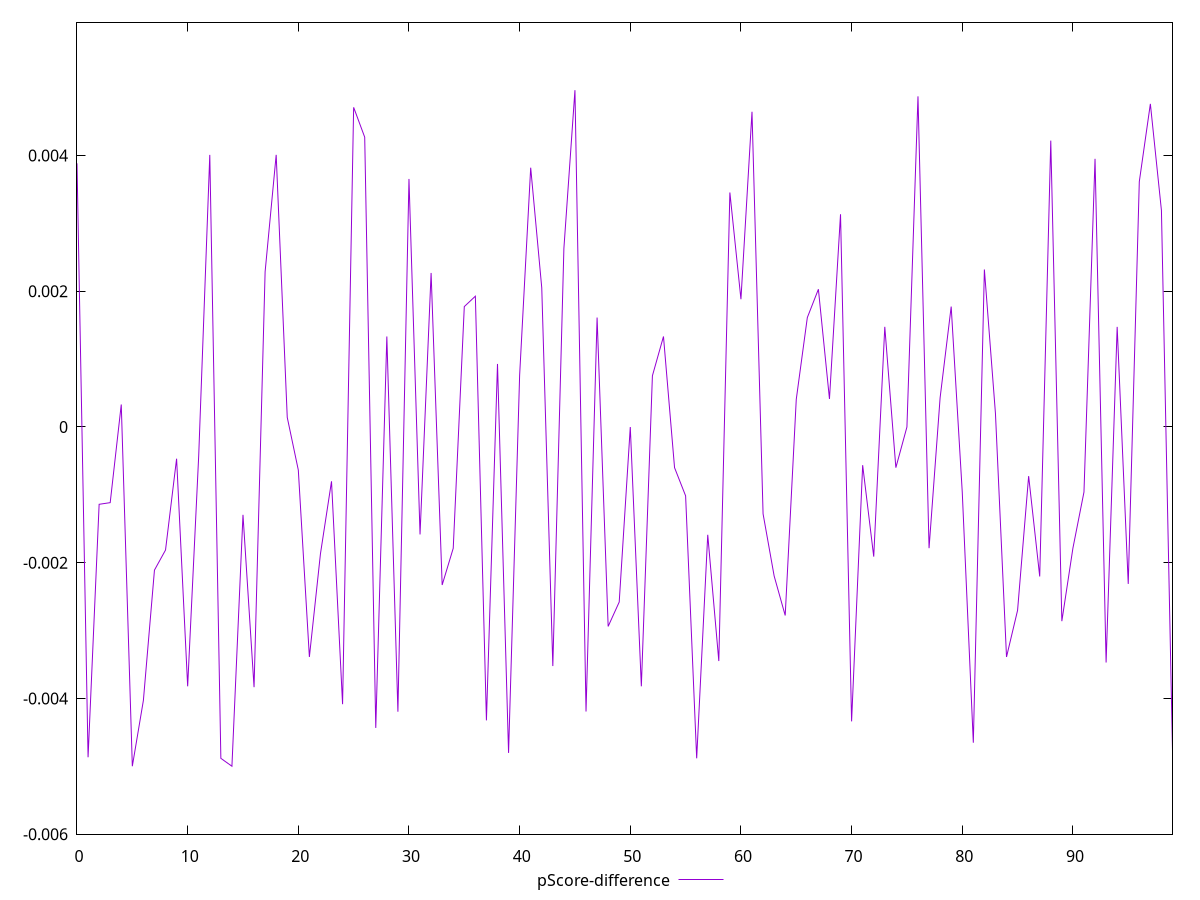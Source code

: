 reset

$pScoreDifference <<EOF
0 0.003883267453901759
1 -0.004864792923251926
2 -0.0011384930641669122
3 -0.0011141934723180036
4 0.0003315083106515404
5 -0.004996851272947467
6 -0.004026483546425874
7 -0.0021077344871299752
8 -0.0018121749268585896
9 -0.00046678953555900904
10 -0.00381923076817825
11 -0.00041801480798633883
12 0.004008499025748957
13 -0.004880487462922911
14 -0.004996851272947467
15 -0.0012933000993113897
16 -0.003832469266330407
17 0.0022865845403890195
18 0.004008499025748957
19 0.00014142148540530197
20 -0.0006341766046352726
21 -0.0033870254391683563
22 -0.001867980582057607
23 -0.000800178496726936
24 -0.0040831018723639645
25 0.004708516728663348
26 0.004268798438965882
27 -0.004432318653087408
28 0.0013331823955295974
29 -0.004193580079543124
30 0.0036533608888901226
31 -0.0015828712479456775
32 0.002268820400014193
33 -0.0023269305271915175
34 -0.0017863504161724775
35 0.0017738731402565655
36 0.0019266564395803432
37 -0.004321256603718904
38 0.0009288401083519249
39 -0.004800701338998903
40 0.0007606847241942161
41 0.003819570579186693
42 0.0020497149979514795
43 -0.0035213620782646032
44 0.0026292554215419737
45 0.0049611224858607805
46 -0.004190473197448086
47 0.001612084572843897
48 -0.002937405282937372
49 -0.0025781378053700843
50 -6.859614753995658e-8
51 -0.00381923076817825
52 0.0007546627337206013
53 0.0013331823955295974
54 -0.0005989014916749635
55 -0.0010141357378883331
56 -0.004880487462922911
57 -0.0015877977655879283
58 -0.0034475744785300577
59 0.003453942093399359
60 0.0018822741887668526
61 0.004643020353297361
62 -0.001278968447244122
63 -0.0021938922607059874
64 -0.0027759584079105615
65 0.00040739276282431014
66 0.001612084572843897
67 0.002029134555530207
68 0.00041338219335957695
69 0.0031336132391479588
70 -0.004336150141472039
71 -0.0005620221338358267
72 -0.0019093507322525127
73 0.001475061946892231
74 -0.0005989014916749635
75 0
76 0.004870350682723568
77 -0.0017849815036107275
78 0.00043119784053102794
79 0.0017738731402565655
80 -0.0009583166743736271
81 -0.004650187464433186
82 0.0023197362923028653
83 0.00020028366998736669
84 -0.0033870254391683563
85 -0.0027005102157403593
86 -0.00072375454205309
87 -0.0022016496503102223
88 0.00421827651348905
89 -0.002859933724650099
90 -0.0017849815036107275
91 -0.0009583166743736271
92 0.003950710999721663
93 -0.0034690826428647875
94 0.001475061946892231
95 -0.0023114049242128343
96 0.0036142698767370474
97 0.004759762996895844
98 0.00319007795613635
99 -0.0047708728240448695
EOF

set key outside below
set xrange [0:99]
set yrange [-0.005996851272947467:0.0059611224858607805]
set trange [-0.005996851272947467:0.0059611224858607805]
set terminal svg size 640, 500 enhanced background rgb 'white'
set output "report_00013_2021-02-09T12-04-24.940Z/max-potential-fid/samples/pages+cached+noadtech/pScore-difference/values.svg"

plot $pScoreDifference title "pScore-difference" with line

reset
